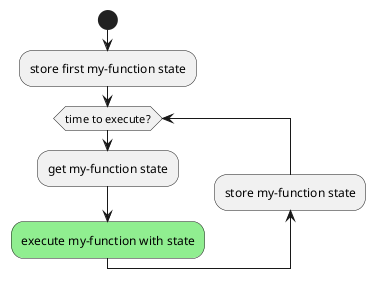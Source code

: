 @startuml
start
:store first my-function state;
while (time to execute?)
  :get my-function state;
  #lightgreen:execute my-function with state;
  backward:store my-function state;
endwhile
-[hidden]->
@endulm
